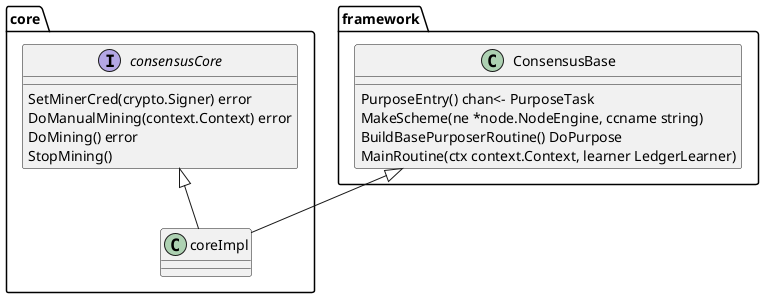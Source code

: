 @startuml



interface core.consensusCore  {
	SetMinerCred(crypto.Signer) error
	DoManualMining(context.Context) error
	DoMining() error
	StopMining()
}

class framework.ConsensusBase {
PurposeEntry() chan<- PurposeTask
MakeScheme(ne *node.NodeEngine, ccname string)
BuildBasePurposerRoutine() DoPurpose
MainRoutine(ctx context.Context, learner LedgerLearner)
}
class core.coreImpl


framework.ConsensusBase <|-- core.coreImpl
core.consensusCore <|-- core.coreImpl

@enduml



interface ConsensusPurposer  {
	RequireState() bool
	Purpose(*cspb.PurposeBlock) *cspb.ConsensusPurpose
	Cancel()
}



interface ConsensusTxDeliver  {
	Send(context.Context, []*pb.Transaction) error
}



TransactionProccesor <|-- Engine
Engine <|-- help.EngineImpl

class Impl {
	handlerFactory HandlerFactory
	handlerMap     *handlerMap
	ledgerWrapper  *ledgerWrapper
	secHelper      crypto.Peer
	engine         Engine
	reconnectOnce  sync.Once
	discHelper     discovery.Discovery
}
MessageHandlerCoordinator <|-- Impl
Impl o--> ledgerWrapper
Impl o--> handlerMap
Impl *--> Engine

